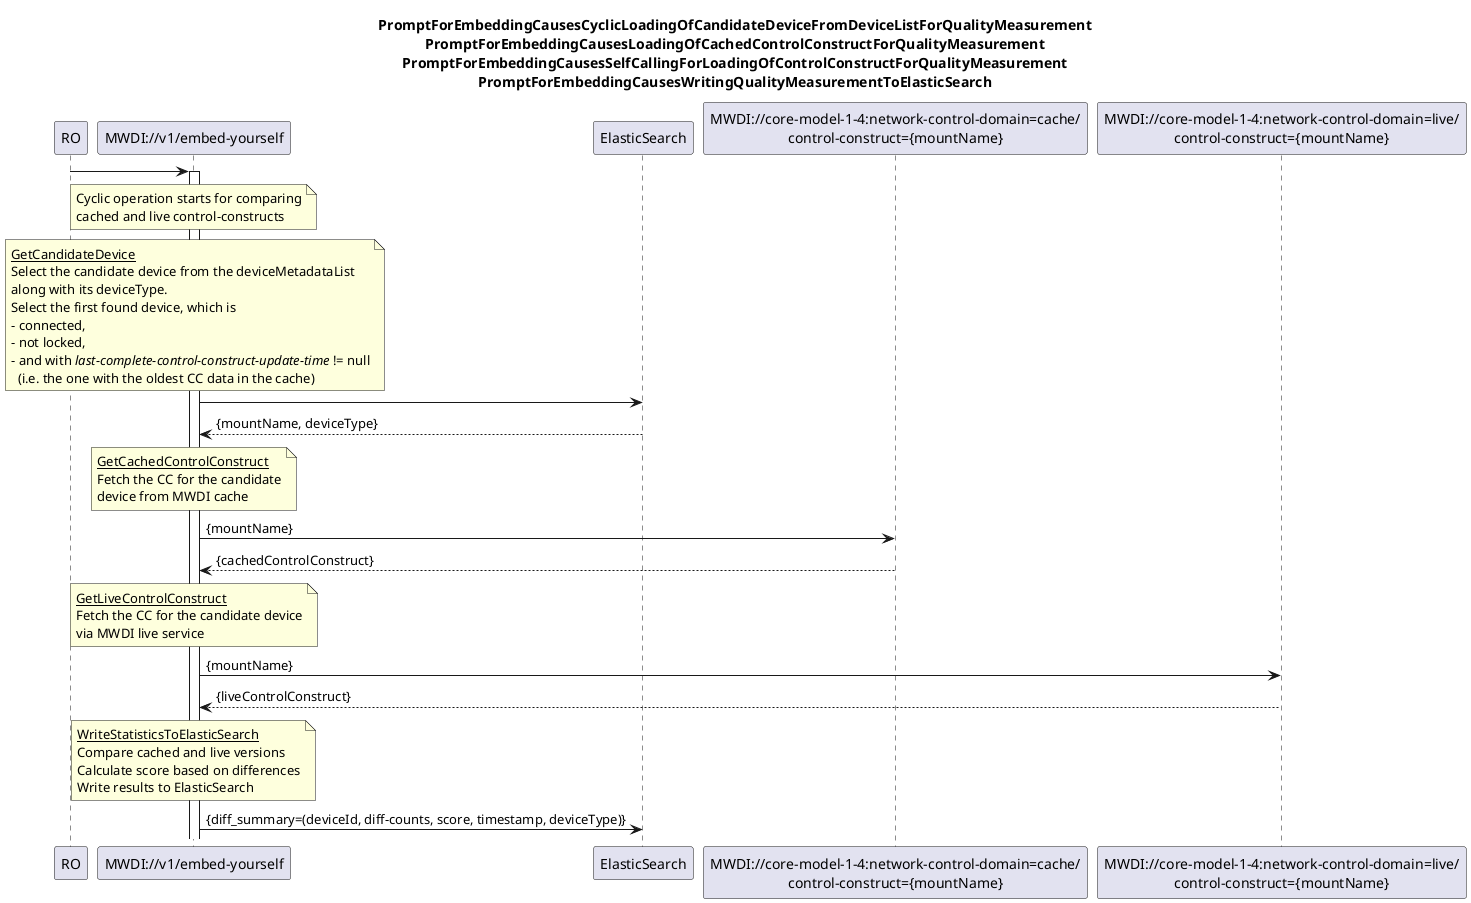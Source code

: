 @startuml 00z_CyclicCacheQualityMeasurement

skinparam responseMessageBelowArrow true

 
title
PromptForEmbeddingCausesCyclicLoadingOfCandidateDeviceFromDeviceListForQualityMeasurement
PromptForEmbeddingCausesLoadingOfCachedControlConstructForQualityMeasurement
PromptForEmbeddingCausesSelfCallingForLoadingOfControlConstructForQualityMeasurement
PromptForEmbeddingCausesWritingQualityMeasurementToElasticSearch
end title
 
participant RO as ro

participant "MWDI://v1/embed-yourself" as mwdi
participant "ElasticSearch" as es
participant "MWDI://core-model-1-4:network-control-domain=cache/\ncontrol-construct={mountName}" as cache
participant "MWDI://core-model-1-4:network-control-domain=live/\ncontrol-construct={mountName}" as live 


ro -> mwdi

activate mwdi

note over mwdi
Cyclic operation starts for comparing
cached and live control-constructs
end note

note over mwdi
  <u>GetCandidateDevice</u>
  Select the candidate device from the deviceMetadataList
  along with its deviceType.
  Select the first found device, which is
  - connected,
  - not locked,
  - and with <i>last-complete-control-construct-update-time</i> != null
    (i.e. the one with the oldest CC data in the cache)
end note
mwdi -> es
es --> mwdi : {mountName, deviceType}

note over mwdi
  <u>GetCachedControlConstruct</u>
  Fetch the CC for the candidate
  device from MWDI cache
end note
mwdi -> cache : {mountName}
cache --> mwdi : {cachedControlConstruct}

note over mwdi
  <u>GetLiveControlConstruct</u>
  Fetch the CC for the candidate device
  via MWDI live service
end note
mwdi -> live : {mountName}
live --> mwdi :  {liveControlConstruct}

 
note over mwdi
  <u>WriteStatisticsToElasticSearch</u>
  Compare cached and live versions
  Calculate score based on differences
  Write results to ElasticSearch
end note


mwdi -> es : {diff_summary=(deviceId, diff-counts, score, timestamp, deviceType)}

 

@enduml